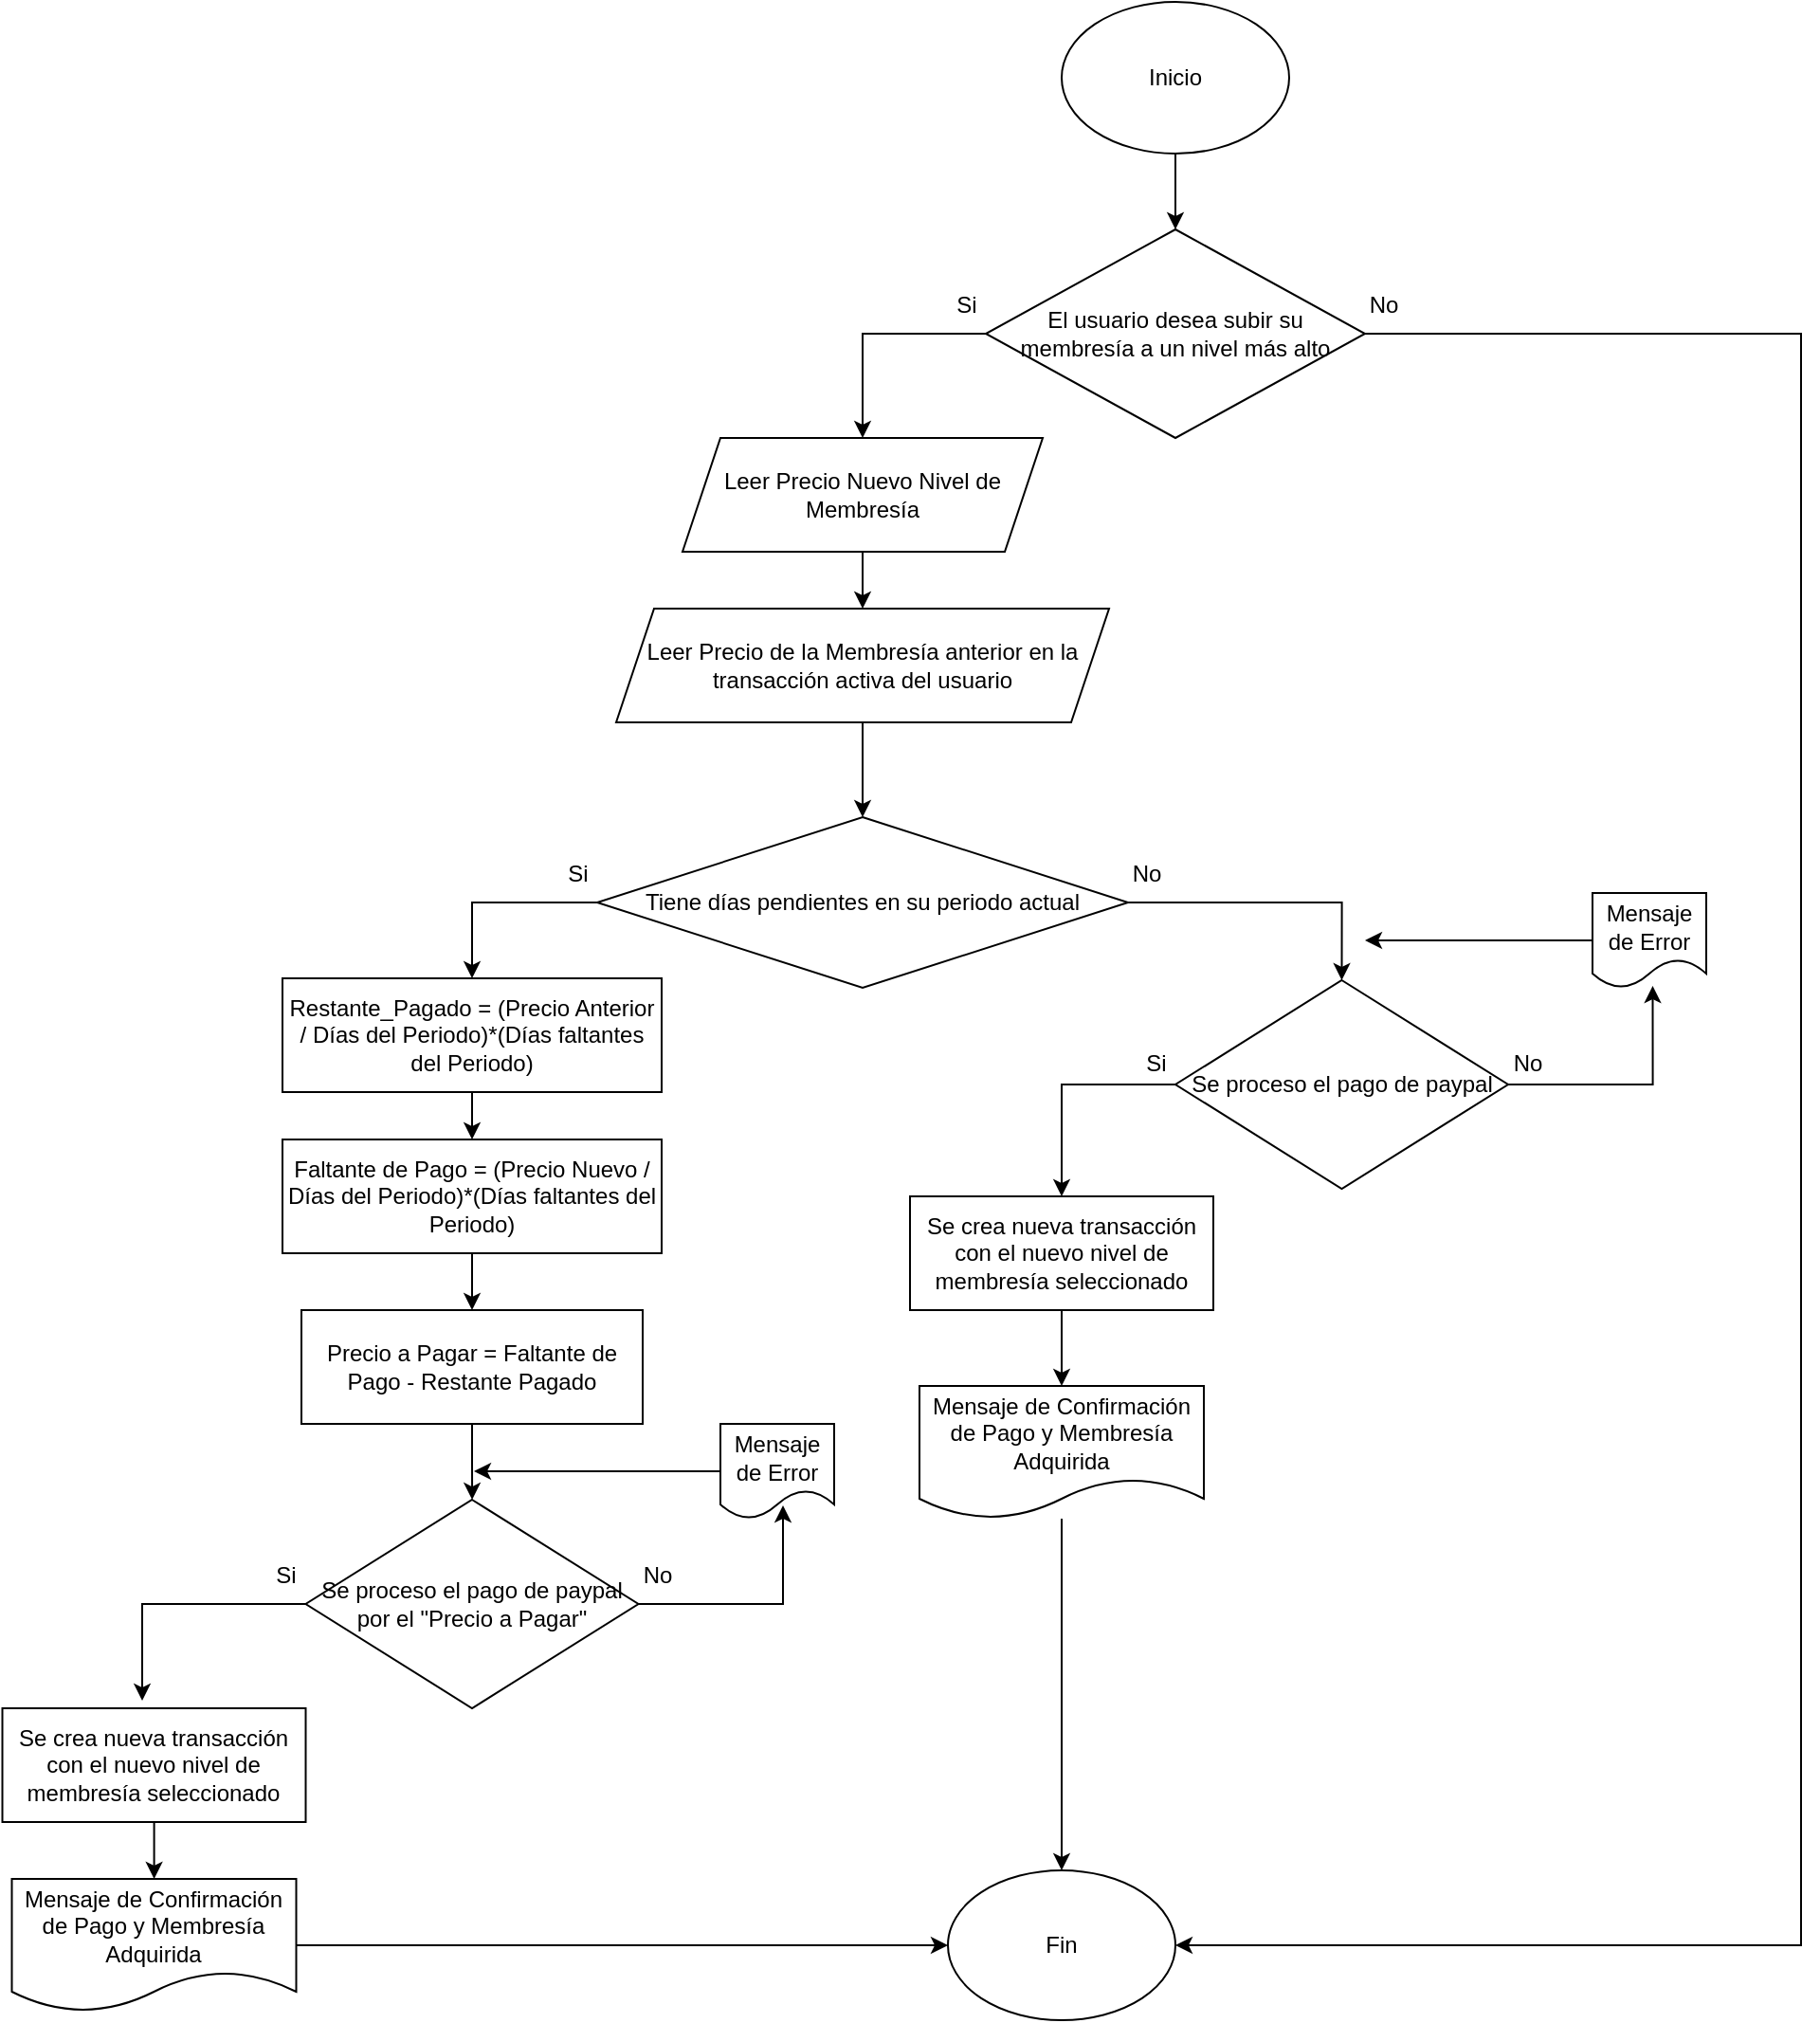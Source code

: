 <mxfile version="21.7.5" type="github">
  <diagram name="Página-1" id="OaWspgbENoflBWe8Gfiu">
    <mxGraphModel dx="1465" dy="797" grid="1" gridSize="10" guides="1" tooltips="1" connect="1" arrows="1" fold="1" page="1" pageScale="1" pageWidth="1200" pageHeight="1169" math="0" shadow="0">
      <root>
        <mxCell id="0" />
        <mxCell id="1" parent="0" />
        <mxCell id="ee_W8zfoHTB6GsHoW_iD-3" value="" style="edgeStyle=orthogonalEdgeStyle;rounded=0;orthogonalLoop=1;jettySize=auto;html=1;" edge="1" parent="1" source="ee_W8zfoHTB6GsHoW_iD-1" target="ee_W8zfoHTB6GsHoW_iD-2">
          <mxGeometry relative="1" as="geometry" />
        </mxCell>
        <mxCell id="ee_W8zfoHTB6GsHoW_iD-1" value="Inicio" style="ellipse;whiteSpace=wrap;html=1;" vertex="1" parent="1">
          <mxGeometry x="690" y="40" width="120" height="80" as="geometry" />
        </mxCell>
        <mxCell id="ee_W8zfoHTB6GsHoW_iD-9" style="edgeStyle=orthogonalEdgeStyle;rounded=0;orthogonalLoop=1;jettySize=auto;html=1;entryX=0.5;entryY=0;entryDx=0;entryDy=0;exitX=0;exitY=0.5;exitDx=0;exitDy=0;" edge="1" parent="1" source="ee_W8zfoHTB6GsHoW_iD-2" target="ee_W8zfoHTB6GsHoW_iD-4">
          <mxGeometry relative="1" as="geometry" />
        </mxCell>
        <mxCell id="ee_W8zfoHTB6GsHoW_iD-43" style="edgeStyle=orthogonalEdgeStyle;rounded=0;orthogonalLoop=1;jettySize=auto;html=1;entryX=1;entryY=0.5;entryDx=0;entryDy=0;exitX=1;exitY=0.5;exitDx=0;exitDy=0;" edge="1" parent="1" source="ee_W8zfoHTB6GsHoW_iD-2" target="ee_W8zfoHTB6GsHoW_iD-25">
          <mxGeometry relative="1" as="geometry">
            <Array as="points">
              <mxPoint x="1080" y="215" />
              <mxPoint x="1080" y="1065" />
            </Array>
          </mxGeometry>
        </mxCell>
        <mxCell id="ee_W8zfoHTB6GsHoW_iD-2" value="El usuario desea subir su membresía a un nivel más alto" style="rhombus;whiteSpace=wrap;html=1;" vertex="1" parent="1">
          <mxGeometry x="650" y="160" width="200" height="110" as="geometry" />
        </mxCell>
        <mxCell id="ee_W8zfoHTB6GsHoW_iD-6" value="" style="edgeStyle=orthogonalEdgeStyle;rounded=0;orthogonalLoop=1;jettySize=auto;html=1;" edge="1" parent="1" source="ee_W8zfoHTB6GsHoW_iD-4" target="ee_W8zfoHTB6GsHoW_iD-5">
          <mxGeometry relative="1" as="geometry" />
        </mxCell>
        <mxCell id="ee_W8zfoHTB6GsHoW_iD-4" value="Leer Precio Nuevo Nivel de Membresía" style="shape=parallelogram;perimeter=parallelogramPerimeter;whiteSpace=wrap;html=1;fixedSize=1;" vertex="1" parent="1">
          <mxGeometry x="490" y="270" width="190" height="60" as="geometry" />
        </mxCell>
        <mxCell id="ee_W8zfoHTB6GsHoW_iD-8" style="edgeStyle=orthogonalEdgeStyle;rounded=0;orthogonalLoop=1;jettySize=auto;html=1;entryX=0.5;entryY=0;entryDx=0;entryDy=0;" edge="1" parent="1" source="ee_W8zfoHTB6GsHoW_iD-5" target="ee_W8zfoHTB6GsHoW_iD-7">
          <mxGeometry relative="1" as="geometry" />
        </mxCell>
        <mxCell id="ee_W8zfoHTB6GsHoW_iD-5" value="Leer Precio de la Membresía anterior en la transacción activa del usuario" style="shape=parallelogram;perimeter=parallelogramPerimeter;whiteSpace=wrap;html=1;fixedSize=1;" vertex="1" parent="1">
          <mxGeometry x="455" y="360" width="260" height="60" as="geometry" />
        </mxCell>
        <mxCell id="ee_W8zfoHTB6GsHoW_iD-11" style="edgeStyle=orthogonalEdgeStyle;rounded=0;orthogonalLoop=1;jettySize=auto;html=1;entryX=0.5;entryY=0;entryDx=0;entryDy=0;exitX=0;exitY=0.5;exitDx=0;exitDy=0;" edge="1" parent="1" source="ee_W8zfoHTB6GsHoW_iD-7" target="ee_W8zfoHTB6GsHoW_iD-10">
          <mxGeometry relative="1" as="geometry" />
        </mxCell>
        <mxCell id="ee_W8zfoHTB6GsHoW_iD-37" style="edgeStyle=orthogonalEdgeStyle;rounded=0;orthogonalLoop=1;jettySize=auto;html=1;entryX=0.5;entryY=0;entryDx=0;entryDy=0;" edge="1" parent="1" source="ee_W8zfoHTB6GsHoW_iD-7" target="ee_W8zfoHTB6GsHoW_iD-31">
          <mxGeometry relative="1" as="geometry" />
        </mxCell>
        <mxCell id="ee_W8zfoHTB6GsHoW_iD-7" value="Tiene días pendientes en su periodo actual" style="rhombus;whiteSpace=wrap;html=1;" vertex="1" parent="1">
          <mxGeometry x="445" y="470" width="280" height="90" as="geometry" />
        </mxCell>
        <mxCell id="ee_W8zfoHTB6GsHoW_iD-13" value="" style="edgeStyle=orthogonalEdgeStyle;rounded=0;orthogonalLoop=1;jettySize=auto;html=1;" edge="1" parent="1" source="ee_W8zfoHTB6GsHoW_iD-10" target="ee_W8zfoHTB6GsHoW_iD-12">
          <mxGeometry relative="1" as="geometry" />
        </mxCell>
        <mxCell id="ee_W8zfoHTB6GsHoW_iD-10" value="Restante_Pagado = (Precio Anterior / Días del Periodo)*(Días faltantes del Periodo)" style="rounded=0;whiteSpace=wrap;html=1;" vertex="1" parent="1">
          <mxGeometry x="279" y="555" width="200" height="60" as="geometry" />
        </mxCell>
        <mxCell id="ee_W8zfoHTB6GsHoW_iD-15" style="edgeStyle=orthogonalEdgeStyle;rounded=0;orthogonalLoop=1;jettySize=auto;html=1;" edge="1" parent="1" source="ee_W8zfoHTB6GsHoW_iD-12" target="ee_W8zfoHTB6GsHoW_iD-14">
          <mxGeometry relative="1" as="geometry" />
        </mxCell>
        <mxCell id="ee_W8zfoHTB6GsHoW_iD-12" value="Faltante de Pago = (Precio Nuevo / Días del Periodo)*(Días faltantes del Periodo)" style="rounded=0;whiteSpace=wrap;html=1;" vertex="1" parent="1">
          <mxGeometry x="279" y="640" width="200" height="60" as="geometry" />
        </mxCell>
        <mxCell id="ee_W8zfoHTB6GsHoW_iD-17" value="" style="edgeStyle=orthogonalEdgeStyle;rounded=0;orthogonalLoop=1;jettySize=auto;html=1;" edge="1" parent="1" source="ee_W8zfoHTB6GsHoW_iD-14" target="ee_W8zfoHTB6GsHoW_iD-16">
          <mxGeometry relative="1" as="geometry" />
        </mxCell>
        <mxCell id="ee_W8zfoHTB6GsHoW_iD-14" value="Precio a Pagar = Faltante de Pago - Restante Pagado" style="rounded=0;whiteSpace=wrap;html=1;" vertex="1" parent="1">
          <mxGeometry x="289" y="730" width="180" height="60" as="geometry" />
        </mxCell>
        <mxCell id="ee_W8zfoHTB6GsHoW_iD-19" style="edgeStyle=orthogonalEdgeStyle;rounded=0;orthogonalLoop=1;jettySize=auto;html=1;entryX=0.55;entryY=0.86;entryDx=0;entryDy=0;entryPerimeter=0;" edge="1" parent="1" source="ee_W8zfoHTB6GsHoW_iD-16" target="ee_W8zfoHTB6GsHoW_iD-18">
          <mxGeometry relative="1" as="geometry">
            <Array as="points">
              <mxPoint x="543" y="885" />
            </Array>
          </mxGeometry>
        </mxCell>
        <mxCell id="ee_W8zfoHTB6GsHoW_iD-22" style="edgeStyle=orthogonalEdgeStyle;rounded=0;orthogonalLoop=1;jettySize=auto;html=1;entryX=0.461;entryY=-0.067;entryDx=0;entryDy=0;entryPerimeter=0;exitX=0;exitY=0.5;exitDx=0;exitDy=0;" edge="1" parent="1" source="ee_W8zfoHTB6GsHoW_iD-16" target="ee_W8zfoHTB6GsHoW_iD-21">
          <mxGeometry relative="1" as="geometry" />
        </mxCell>
        <mxCell id="ee_W8zfoHTB6GsHoW_iD-16" value="Se proceso el pago de paypal por el &quot;Precio a Pagar&quot;" style="rhombus;whiteSpace=wrap;html=1;" vertex="1" parent="1">
          <mxGeometry x="291.25" y="830" width="175.5" height="110" as="geometry" />
        </mxCell>
        <mxCell id="ee_W8zfoHTB6GsHoW_iD-20" style="edgeStyle=orthogonalEdgeStyle;rounded=0;orthogonalLoop=1;jettySize=auto;html=1;" edge="1" parent="1" source="ee_W8zfoHTB6GsHoW_iD-18">
          <mxGeometry relative="1" as="geometry">
            <mxPoint x="380" y="815" as="targetPoint" />
          </mxGeometry>
        </mxCell>
        <mxCell id="ee_W8zfoHTB6GsHoW_iD-18" value="Mensaje de Error" style="shape=document;whiteSpace=wrap;html=1;boundedLbl=1;" vertex="1" parent="1">
          <mxGeometry x="510" y="790" width="60" height="50" as="geometry" />
        </mxCell>
        <mxCell id="ee_W8zfoHTB6GsHoW_iD-24" value="" style="edgeStyle=orthogonalEdgeStyle;rounded=0;orthogonalLoop=1;jettySize=auto;html=1;" edge="1" parent="1" source="ee_W8zfoHTB6GsHoW_iD-21" target="ee_W8zfoHTB6GsHoW_iD-23">
          <mxGeometry relative="1" as="geometry" />
        </mxCell>
        <mxCell id="ee_W8zfoHTB6GsHoW_iD-21" value="Se crea nueva transacción con el nuevo nivel de membresía seleccionado" style="rounded=0;whiteSpace=wrap;html=1;" vertex="1" parent="1">
          <mxGeometry x="131.25" y="940" width="160" height="60" as="geometry" />
        </mxCell>
        <mxCell id="ee_W8zfoHTB6GsHoW_iD-27" style="edgeStyle=orthogonalEdgeStyle;rounded=0;orthogonalLoop=1;jettySize=auto;html=1;entryX=0;entryY=0.5;entryDx=0;entryDy=0;" edge="1" parent="1" source="ee_W8zfoHTB6GsHoW_iD-23" target="ee_W8zfoHTB6GsHoW_iD-25">
          <mxGeometry relative="1" as="geometry" />
        </mxCell>
        <mxCell id="ee_W8zfoHTB6GsHoW_iD-23" value="Mensaje de Confirmación de Pago y Membresía Adquirida" style="shape=document;whiteSpace=wrap;html=1;boundedLbl=1;" vertex="1" parent="1">
          <mxGeometry x="136.25" y="1030" width="150" height="70" as="geometry" />
        </mxCell>
        <mxCell id="ee_W8zfoHTB6GsHoW_iD-25" value="Fin" style="ellipse;whiteSpace=wrap;html=1;" vertex="1" parent="1">
          <mxGeometry x="630" y="1025.5" width="120" height="79" as="geometry" />
        </mxCell>
        <mxCell id="ee_W8zfoHTB6GsHoW_iD-29" style="edgeStyle=orthogonalEdgeStyle;rounded=0;orthogonalLoop=1;jettySize=auto;html=1;entryX=0.55;entryY=0.86;entryDx=0;entryDy=0;entryPerimeter=0;" edge="1" parent="1" source="ee_W8zfoHTB6GsHoW_iD-31">
          <mxGeometry relative="1" as="geometry">
            <Array as="points">
              <mxPoint x="1001.75" y="611" />
            </Array>
            <mxPoint x="1001.75" y="559.0" as="targetPoint" />
          </mxGeometry>
        </mxCell>
        <mxCell id="ee_W8zfoHTB6GsHoW_iD-30" style="edgeStyle=orthogonalEdgeStyle;rounded=0;orthogonalLoop=1;jettySize=auto;html=1;entryX=0.5;entryY=0;entryDx=0;entryDy=0;exitX=0;exitY=0.5;exitDx=0;exitDy=0;" edge="1" parent="1" source="ee_W8zfoHTB6GsHoW_iD-31" target="ee_W8zfoHTB6GsHoW_iD-35">
          <mxGeometry relative="1" as="geometry">
            <mxPoint x="663.76" y="661.98" as="targetPoint" />
          </mxGeometry>
        </mxCell>
        <mxCell id="ee_W8zfoHTB6GsHoW_iD-31" value="Se proceso el pago de paypal" style="rhombus;whiteSpace=wrap;html=1;" vertex="1" parent="1">
          <mxGeometry x="750" y="556" width="175.5" height="110" as="geometry" />
        </mxCell>
        <mxCell id="ee_W8zfoHTB6GsHoW_iD-32" style="edgeStyle=orthogonalEdgeStyle;rounded=0;orthogonalLoop=1;jettySize=auto;html=1;" edge="1" parent="1" source="ee_W8zfoHTB6GsHoW_iD-33">
          <mxGeometry relative="1" as="geometry">
            <mxPoint x="850" y="535" as="targetPoint" />
          </mxGeometry>
        </mxCell>
        <mxCell id="ee_W8zfoHTB6GsHoW_iD-33" value="Mensaje de Error" style="shape=document;whiteSpace=wrap;html=1;boundedLbl=1;" vertex="1" parent="1">
          <mxGeometry x="970" y="510" width="60" height="50" as="geometry" />
        </mxCell>
        <mxCell id="ee_W8zfoHTB6GsHoW_iD-34" value="" style="edgeStyle=orthogonalEdgeStyle;rounded=0;orthogonalLoop=1;jettySize=auto;html=1;exitX=0.5;exitY=1;exitDx=0;exitDy=0;" edge="1" parent="1" source="ee_W8zfoHTB6GsHoW_iD-35" target="ee_W8zfoHTB6GsHoW_iD-36">
          <mxGeometry relative="1" as="geometry">
            <mxPoint x="670" y="726" as="sourcePoint" />
          </mxGeometry>
        </mxCell>
        <mxCell id="ee_W8zfoHTB6GsHoW_iD-35" value="Se crea nueva transacción con el nuevo nivel de membresía seleccionado" style="rounded=0;whiteSpace=wrap;html=1;" vertex="1" parent="1">
          <mxGeometry x="610" y="670" width="160" height="60" as="geometry" />
        </mxCell>
        <mxCell id="ee_W8zfoHTB6GsHoW_iD-42" style="edgeStyle=orthogonalEdgeStyle;rounded=0;orthogonalLoop=1;jettySize=auto;html=1;entryX=0.5;entryY=0;entryDx=0;entryDy=0;" edge="1" parent="1" source="ee_W8zfoHTB6GsHoW_iD-36" target="ee_W8zfoHTB6GsHoW_iD-25">
          <mxGeometry relative="1" as="geometry" />
        </mxCell>
        <mxCell id="ee_W8zfoHTB6GsHoW_iD-36" value="Mensaje de Confirmación de Pago y Membresía Adquirida" style="shape=document;whiteSpace=wrap;html=1;boundedLbl=1;" vertex="1" parent="1">
          <mxGeometry x="615" y="770" width="150" height="70" as="geometry" />
        </mxCell>
        <mxCell id="ee_W8zfoHTB6GsHoW_iD-38" value="Si" style="text;html=1;strokeColor=none;fillColor=none;align=center;verticalAlign=middle;whiteSpace=wrap;rounded=0;" vertex="1" parent="1">
          <mxGeometry x="630" y="190" width="20" height="20" as="geometry" />
        </mxCell>
        <mxCell id="ee_W8zfoHTB6GsHoW_iD-39" value="Si" style="text;html=1;strokeColor=none;fillColor=none;align=center;verticalAlign=middle;whiteSpace=wrap;rounded=0;" vertex="1" parent="1">
          <mxGeometry x="425" y="490" width="20" height="20" as="geometry" />
        </mxCell>
        <mxCell id="ee_W8zfoHTB6GsHoW_iD-40" value="Si" style="text;html=1;strokeColor=none;fillColor=none;align=center;verticalAlign=middle;whiteSpace=wrap;rounded=0;" vertex="1" parent="1">
          <mxGeometry x="271.25" y="860" width="20" height="20" as="geometry" />
        </mxCell>
        <mxCell id="ee_W8zfoHTB6GsHoW_iD-41" value="Si" style="text;html=1;strokeColor=none;fillColor=none;align=center;verticalAlign=middle;whiteSpace=wrap;rounded=0;" vertex="1" parent="1">
          <mxGeometry x="730" y="590" width="20" height="20" as="geometry" />
        </mxCell>
        <mxCell id="ee_W8zfoHTB6GsHoW_iD-44" value="No" style="text;html=1;strokeColor=none;fillColor=none;align=center;verticalAlign=middle;whiteSpace=wrap;rounded=0;" vertex="1" parent="1">
          <mxGeometry x="725" y="490" width="20" height="20" as="geometry" />
        </mxCell>
        <mxCell id="ee_W8zfoHTB6GsHoW_iD-45" value="No" style="text;html=1;strokeColor=none;fillColor=none;align=center;verticalAlign=middle;whiteSpace=wrap;rounded=0;" vertex="1" parent="1">
          <mxGeometry x="850" y="190" width="20" height="20" as="geometry" />
        </mxCell>
        <mxCell id="ee_W8zfoHTB6GsHoW_iD-46" value="No" style="text;html=1;strokeColor=none;fillColor=none;align=center;verticalAlign=middle;whiteSpace=wrap;rounded=0;" vertex="1" parent="1">
          <mxGeometry x="925.5" y="590" width="20" height="20" as="geometry" />
        </mxCell>
        <mxCell id="ee_W8zfoHTB6GsHoW_iD-47" value="No" style="text;html=1;strokeColor=none;fillColor=none;align=center;verticalAlign=middle;whiteSpace=wrap;rounded=0;" vertex="1" parent="1">
          <mxGeometry x="466.75" y="860" width="20" height="20" as="geometry" />
        </mxCell>
      </root>
    </mxGraphModel>
  </diagram>
</mxfile>
